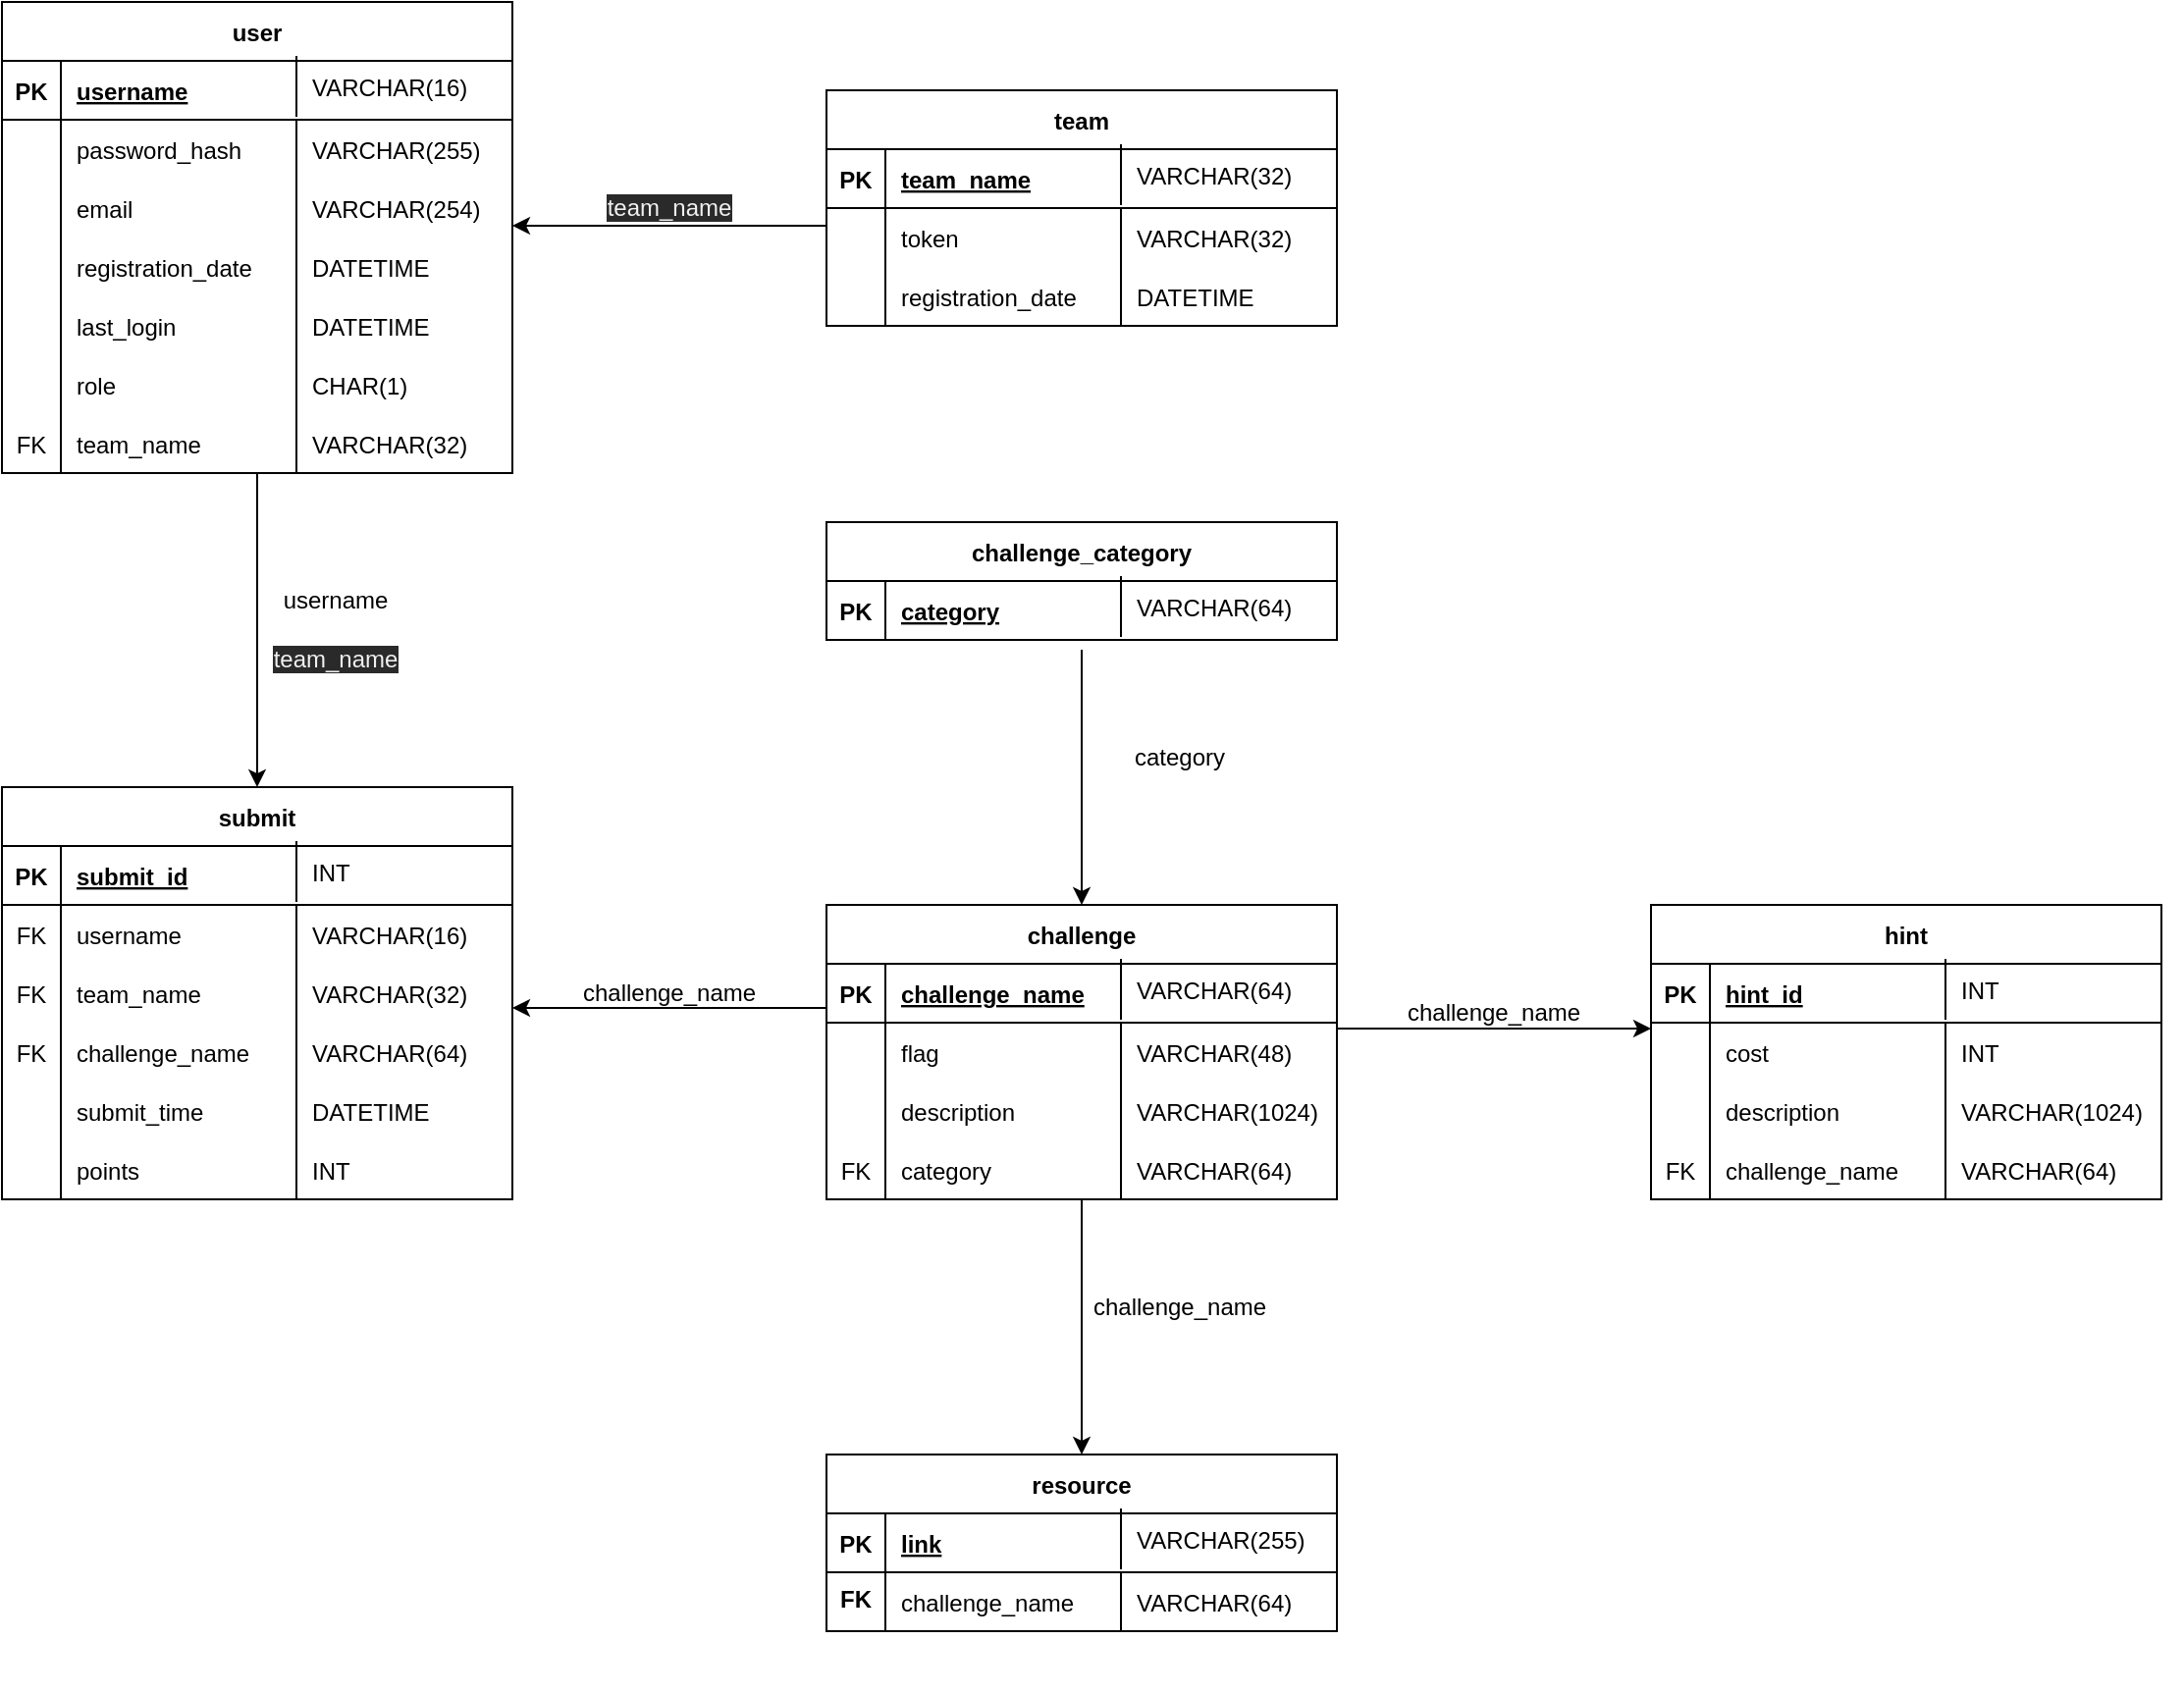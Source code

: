 <mxfile>
    <diagram id="R2lEEEUBdFMjLlhIrx00" name="Page-1">
        <mxGraphModel dx="1264" dy="613" grid="1" gridSize="10" guides="1" tooltips="1" connect="1" arrows="1" fold="1" page="1" pageScale="1" pageWidth="850" pageHeight="1100" math="0" shadow="0" extFonts="Permanent Marker^https://fonts.googleapis.com/css?family=Permanent+Marker">
            <root>
                <mxCell id="0"/>
                <mxCell id="1" parent="0"/>
                <mxCell id="q7P-6Obig4FQji7qMEAy-113" value="" style="shape=partialRectangle;collapsible=0;dropTarget=0;pointerEvents=0;fillColor=none;points=[[0,0.5],[1,0.5]];portConstraint=eastwest;top=0;left=0;right=0;bottom=0;container=0;" parent="1" vertex="1">
                    <mxGeometry x="100" y="585" width="170" height="30" as="geometry"/>
                </mxCell>
                <mxCell id="q7P-6Obig4FQji7qMEAy-115" value="submit" style="shape=table;startSize=30;container=1;collapsible=1;childLayout=tableLayout;fixedRows=1;rowLines=0;fontStyle=1;align=center;resizeLast=1;" parent="1" vertex="1">
                    <mxGeometry x="80" y="510" width="260" height="210" as="geometry"/>
                </mxCell>
                <mxCell id="q7P-6Obig4FQji7qMEAy-116" value="" style="shape=partialRectangle;collapsible=0;dropTarget=0;pointerEvents=0;fillColor=none;points=[[0,0.5],[1,0.5]];portConstraint=eastwest;top=0;left=0;right=0;bottom=1;" parent="q7P-6Obig4FQji7qMEAy-115" vertex="1">
                    <mxGeometry y="30" width="260" height="30" as="geometry"/>
                </mxCell>
                <mxCell id="q7P-6Obig4FQji7qMEAy-117" value="PK" style="shape=partialRectangle;overflow=hidden;connectable=0;fillColor=none;top=0;left=0;bottom=0;right=0;fontStyle=1;" parent="q7P-6Obig4FQji7qMEAy-116" vertex="1">
                    <mxGeometry width="30" height="30" as="geometry">
                        <mxRectangle width="30" height="30" as="alternateBounds"/>
                    </mxGeometry>
                </mxCell>
                <mxCell id="q7P-6Obig4FQji7qMEAy-118" value="submit_id" style="shape=partialRectangle;overflow=hidden;connectable=0;fillColor=none;top=0;left=0;bottom=0;right=0;align=left;spacingLeft=6;fontStyle=5;" parent="q7P-6Obig4FQji7qMEAy-116" vertex="1">
                    <mxGeometry x="30" width="230" height="30" as="geometry">
                        <mxRectangle width="230" height="30" as="alternateBounds"/>
                    </mxGeometry>
                </mxCell>
                <mxCell id="q7P-6Obig4FQji7qMEAy-119" value="" style="shape=partialRectangle;collapsible=0;dropTarget=0;pointerEvents=0;fillColor=none;points=[[0,0.5],[1,0.5]];portConstraint=eastwest;top=0;left=0;right=0;bottom=0;" parent="q7P-6Obig4FQji7qMEAy-115" vertex="1">
                    <mxGeometry y="60" width="260" height="30" as="geometry"/>
                </mxCell>
                <mxCell id="q7P-6Obig4FQji7qMEAy-120" value="FK" style="shape=partialRectangle;overflow=hidden;connectable=0;fillColor=none;top=0;left=0;bottom=0;right=1;" parent="q7P-6Obig4FQji7qMEAy-119" vertex="1">
                    <mxGeometry width="30" height="30" as="geometry">
                        <mxRectangle width="30" height="30" as="alternateBounds"/>
                    </mxGeometry>
                </mxCell>
                <mxCell id="q7P-6Obig4FQji7qMEAy-121" value="username" style="shape=partialRectangle;overflow=hidden;connectable=0;fillColor=none;top=0;left=0;bottom=0;right=0;align=left;spacingLeft=6;" parent="q7P-6Obig4FQji7qMEAy-119" vertex="1">
                    <mxGeometry x="30" width="230" height="30" as="geometry">
                        <mxRectangle width="230" height="30" as="alternateBounds"/>
                    </mxGeometry>
                </mxCell>
                <mxCell id="q7P-6Obig4FQji7qMEAy-152" value="" style="group" parent="1" vertex="1" connectable="0">
                    <mxGeometry x="80" y="690" width="130" height="30" as="geometry"/>
                </mxCell>
                <mxCell id="q7P-6Obig4FQji7qMEAy-123" value="" style="shape=partialRectangle;overflow=hidden;connectable=0;fillColor=none;top=0;left=0;bottom=0;right=1;" parent="q7P-6Obig4FQji7qMEAy-152" vertex="1">
                    <mxGeometry width="30" height="30" as="geometry">
                        <mxRectangle width="30" height="30" as="alternateBounds"/>
                    </mxGeometry>
                </mxCell>
                <mxCell id="q7P-6Obig4FQji7qMEAy-124" value="points" style="shape=partialRectangle;overflow=hidden;connectable=0;fillColor=none;top=0;left=0;bottom=0;right=0;align=left;spacingLeft=6;" parent="q7P-6Obig4FQji7qMEAy-152" vertex="1">
                    <mxGeometry x="30" width="100" height="30" as="geometry">
                        <mxRectangle width="220" height="30" as="alternateBounds"/>
                    </mxGeometry>
                </mxCell>
                <mxCell id="q7P-6Obig4FQji7qMEAy-130" value="" style="shape=partialRectangle;collapsible=0;dropTarget=0;pointerEvents=0;fillColor=none;points=[[0,0.5],[1,0.5]];portConstraint=eastwest;top=0;left=0;right=0;bottom=0;container=0;" parent="1" vertex="1">
                    <mxGeometry x="80" y="600" width="130" height="30" as="geometry"/>
                </mxCell>
                <mxCell id="q7P-6Obig4FQji7qMEAy-126" value="" style="shape=partialRectangle;collapsible=0;dropTarget=0;pointerEvents=0;fillColor=none;points=[[0,0.5],[1,0.5]];portConstraint=eastwest;top=0;left=0;right=0;bottom=0;container=0;" parent="1" vertex="1">
                    <mxGeometry x="80" y="630" width="130" height="30" as="geometry"/>
                </mxCell>
                <mxCell id="q7P-6Obig4FQji7qMEAy-179" value="INT" style="shape=partialRectangle;overflow=hidden;connectable=0;fillColor=none;top=0;left=1;bottom=0;right=0;align=left;spacingLeft=6;" parent="1" vertex="1">
                    <mxGeometry x="230" y="690" width="80" height="30" as="geometry">
                        <mxRectangle width="220" height="30" as="alternateBounds"/>
                    </mxGeometry>
                </mxCell>
                <mxCell id="q7P-6Obig4FQji7qMEAy-181" value="VARCHAR(16)" style="shape=partialRectangle;overflow=hidden;connectable=0;fillColor=none;top=0;left=1;bottom=0;right=0;align=left;spacingLeft=6;" parent="1" vertex="1">
                    <mxGeometry x="230" y="570" width="100" height="30" as="geometry">
                        <mxRectangle width="220" height="30" as="alternateBounds"/>
                    </mxGeometry>
                </mxCell>
                <mxCell id="q7P-6Obig4FQji7qMEAy-182" value="INT" style="shape=partialRectangle;overflow=hidden;connectable=0;fillColor=none;top=0;left=1;bottom=0;right=0;align=left;spacingLeft=6;" parent="1" vertex="1">
                    <mxGeometry x="230" y="538" width="80" height="30" as="geometry">
                        <mxRectangle width="220" height="30" as="alternateBounds"/>
                    </mxGeometry>
                </mxCell>
                <mxCell id="q7P-6Obig4FQji7qMEAy-183" value="" style="group" parent="1" vertex="1" connectable="0">
                    <mxGeometry x="80" y="660" width="270" height="30" as="geometry"/>
                </mxCell>
                <mxCell id="q7P-6Obig4FQji7qMEAy-127" value="" style="shape=partialRectangle;overflow=hidden;connectable=0;fillColor=none;top=0;left=0;bottom=0;right=1;" parent="q7P-6Obig4FQji7qMEAy-183" vertex="1">
                    <mxGeometry width="30" height="30" as="geometry">
                        <mxRectangle width="30" height="30" as="alternateBounds"/>
                    </mxGeometry>
                </mxCell>
                <mxCell id="q7P-6Obig4FQji7qMEAy-128" value="submit_time" style="shape=partialRectangle;overflow=hidden;connectable=0;fillColor=none;top=0;left=0;bottom=0;right=0;align=left;spacingLeft=6;" parent="q7P-6Obig4FQji7qMEAy-183" vertex="1">
                    <mxGeometry x="30" width="100" height="30" as="geometry">
                        <mxRectangle width="220" height="30" as="alternateBounds"/>
                    </mxGeometry>
                </mxCell>
                <mxCell id="q7P-6Obig4FQji7qMEAy-178" value="DATETIME" style="shape=partialRectangle;overflow=hidden;connectable=0;fillColor=none;top=0;left=1;bottom=0;right=0;align=left;spacingLeft=6;" parent="q7P-6Obig4FQji7qMEAy-183" vertex="1">
                    <mxGeometry x="150" width="110" height="30" as="geometry">
                        <mxRectangle width="220" height="30" as="alternateBounds"/>
                    </mxGeometry>
                </mxCell>
                <mxCell id="q7P-6Obig4FQji7qMEAy-186" value="" style="group" parent="1" vertex="1" connectable="0">
                    <mxGeometry x="80" y="600" width="250" height="30" as="geometry"/>
                </mxCell>
                <mxCell id="q7P-6Obig4FQji7qMEAy-153" value="" style="group" parent="q7P-6Obig4FQji7qMEAy-186" vertex="1" connectable="0">
                    <mxGeometry width="130" height="30" as="geometry"/>
                </mxCell>
                <mxCell id="q7P-6Obig4FQji7qMEAy-147" value="FK" style="shape=partialRectangle;overflow=hidden;connectable=0;fillColor=none;top=0;left=0;bottom=0;right=1;" parent="q7P-6Obig4FQji7qMEAy-153" vertex="1">
                    <mxGeometry width="30" height="30" as="geometry">
                        <mxRectangle width="30" height="30" as="alternateBounds"/>
                    </mxGeometry>
                </mxCell>
                <mxCell id="q7P-6Obig4FQji7qMEAy-148" value="team_name" style="shape=partialRectangle;overflow=hidden;connectable=0;fillColor=none;top=0;left=0;bottom=0;right=0;align=left;spacingLeft=6;" parent="q7P-6Obig4FQji7qMEAy-153" vertex="1">
                    <mxGeometry x="30" width="100" height="30" as="geometry">
                        <mxRectangle width="220" height="30" as="alternateBounds"/>
                    </mxGeometry>
                </mxCell>
                <mxCell id="q7P-6Obig4FQji7qMEAy-180" value="VARCHAR(32)" style="shape=partialRectangle;overflow=hidden;connectable=0;fillColor=none;top=0;left=1;bottom=0;right=0;align=left;spacingLeft=6;" parent="q7P-6Obig4FQji7qMEAy-186" vertex="1">
                    <mxGeometry x="150" width="100" height="30" as="geometry">
                        <mxRectangle width="220" height="30" as="alternateBounds"/>
                    </mxGeometry>
                </mxCell>
                <mxCell id="q7P-6Obig4FQji7qMEAy-187" value="" style="group" parent="1" vertex="1" connectable="0">
                    <mxGeometry x="80" y="630" width="250" height="30" as="geometry"/>
                </mxCell>
                <mxCell id="q7P-6Obig4FQji7qMEAy-131" value="FK" style="shape=partialRectangle;overflow=hidden;connectable=0;fillColor=none;top=0;left=0;bottom=0;right=1;" parent="q7P-6Obig4FQji7qMEAy-187" vertex="1">
                    <mxGeometry width="30" height="30" as="geometry">
                        <mxRectangle width="30" height="30" as="alternateBounds"/>
                    </mxGeometry>
                </mxCell>
                <mxCell id="q7P-6Obig4FQji7qMEAy-132" value="challenge_name" style="shape=partialRectangle;overflow=hidden;connectable=0;fillColor=none;top=0;left=0;bottom=0;right=0;align=left;spacingLeft=6;" parent="q7P-6Obig4FQji7qMEAy-187" vertex="1">
                    <mxGeometry x="30" width="100" height="30" as="geometry">
                        <mxRectangle width="220" height="30" as="alternateBounds"/>
                    </mxGeometry>
                </mxCell>
                <mxCell id="q7P-6Obig4FQji7qMEAy-173" value="VARCHAR(64)" style="shape=partialRectangle;overflow=hidden;connectable=0;fillColor=none;top=0;left=1;bottom=0;right=0;align=left;spacingLeft=6;" parent="q7P-6Obig4FQji7qMEAy-187" vertex="1">
                    <mxGeometry x="150" width="100" height="30" as="geometry">
                        <mxRectangle width="220" height="30" as="alternateBounds"/>
                    </mxGeometry>
                </mxCell>
                <mxCell id="q7P-6Obig4FQji7qMEAy-217" value="" style="shape=partialRectangle;collapsible=0;dropTarget=0;pointerEvents=0;fillColor=none;points=[[0,0.5],[1,0.5]];portConstraint=eastwest;top=0;left=0;right=0;bottom=0;container=0;" parent="1" vertex="1">
                    <mxGeometry x="100" y="185" width="170" height="30" as="geometry"/>
                </mxCell>
                <mxCell id="q7P-6Obig4FQji7qMEAy-218" value="user" style="shape=table;startSize=30;container=1;collapsible=1;childLayout=tableLayout;fixedRows=1;rowLines=0;fontStyle=1;align=center;resizeLast=1;" parent="1" vertex="1">
                    <mxGeometry x="80" y="110" width="260" height="240" as="geometry"/>
                </mxCell>
                <mxCell id="q7P-6Obig4FQji7qMEAy-219" value="" style="shape=partialRectangle;collapsible=0;dropTarget=0;pointerEvents=0;fillColor=none;points=[[0,0.5],[1,0.5]];portConstraint=eastwest;top=0;left=0;right=0;bottom=1;" parent="q7P-6Obig4FQji7qMEAy-218" vertex="1">
                    <mxGeometry y="30" width="260" height="30" as="geometry"/>
                </mxCell>
                <mxCell id="q7P-6Obig4FQji7qMEAy-220" value="PK" style="shape=partialRectangle;overflow=hidden;connectable=0;fillColor=none;top=0;left=0;bottom=0;right=0;fontStyle=1;" parent="q7P-6Obig4FQji7qMEAy-219" vertex="1">
                    <mxGeometry width="30" height="30" as="geometry">
                        <mxRectangle width="30" height="30" as="alternateBounds"/>
                    </mxGeometry>
                </mxCell>
                <mxCell id="q7P-6Obig4FQji7qMEAy-221" value="username" style="shape=partialRectangle;overflow=hidden;connectable=0;fillColor=none;top=0;left=0;bottom=0;right=0;align=left;spacingLeft=6;fontStyle=5;" parent="q7P-6Obig4FQji7qMEAy-219" vertex="1">
                    <mxGeometry x="30" width="230" height="30" as="geometry">
                        <mxRectangle width="230" height="30" as="alternateBounds"/>
                    </mxGeometry>
                </mxCell>
                <mxCell id="q7P-6Obig4FQji7qMEAy-222" value="" style="shape=partialRectangle;collapsible=0;dropTarget=0;pointerEvents=0;fillColor=none;points=[[0,0.5],[1,0.5]];portConstraint=eastwest;top=0;left=0;right=0;bottom=0;" parent="q7P-6Obig4FQji7qMEAy-218" vertex="1">
                    <mxGeometry y="60" width="260" height="30" as="geometry"/>
                </mxCell>
                <mxCell id="q7P-6Obig4FQji7qMEAy-223" value="" style="shape=partialRectangle;overflow=hidden;connectable=0;fillColor=none;top=0;left=0;bottom=0;right=1;" parent="q7P-6Obig4FQji7qMEAy-222" vertex="1">
                    <mxGeometry width="30" height="30" as="geometry">
                        <mxRectangle width="30" height="30" as="alternateBounds"/>
                    </mxGeometry>
                </mxCell>
                <mxCell id="q7P-6Obig4FQji7qMEAy-224" value="password_hash" style="shape=partialRectangle;overflow=hidden;connectable=0;fillColor=none;top=0;left=0;bottom=0;right=0;align=left;spacingLeft=6;" parent="q7P-6Obig4FQji7qMEAy-222" vertex="1">
                    <mxGeometry x="30" width="230" height="30" as="geometry">
                        <mxRectangle width="230" height="30" as="alternateBounds"/>
                    </mxGeometry>
                </mxCell>
                <mxCell id="q7P-6Obig4FQji7qMEAy-228" value="" style="shape=partialRectangle;collapsible=0;dropTarget=0;pointerEvents=0;fillColor=none;points=[[0,0.5],[1,0.5]];portConstraint=eastwest;top=0;left=0;right=0;bottom=0;container=0;" parent="1" vertex="1">
                    <mxGeometry x="80" y="200" width="130" height="30" as="geometry"/>
                </mxCell>
                <mxCell id="q7P-6Obig4FQji7qMEAy-229" value="" style="shape=partialRectangle;collapsible=0;dropTarget=0;pointerEvents=0;fillColor=none;points=[[0,0.5],[1,0.5]];portConstraint=eastwest;top=0;left=0;right=0;bottom=0;container=0;" parent="1" vertex="1">
                    <mxGeometry x="80" y="230" width="130" height="30" as="geometry"/>
                </mxCell>
                <mxCell id="q7P-6Obig4FQji7qMEAy-231" value="VARCHAR(255)" style="shape=partialRectangle;overflow=hidden;connectable=0;fillColor=none;top=0;left=1;bottom=0;right=0;align=left;spacingLeft=6;" parent="1" vertex="1">
                    <mxGeometry x="230" y="170" width="120" height="30" as="geometry">
                        <mxRectangle width="220" height="30" as="alternateBounds"/>
                    </mxGeometry>
                </mxCell>
                <mxCell id="q7P-6Obig4FQji7qMEAy-232" value="VARCHAR(16)" style="shape=partialRectangle;overflow=hidden;connectable=0;fillColor=none;top=0;left=1;bottom=0;right=0;align=left;spacingLeft=6;" parent="1" vertex="1">
                    <mxGeometry x="230" y="138" width="90" height="30" as="geometry">
                        <mxRectangle width="220" height="30" as="alternateBounds"/>
                    </mxGeometry>
                </mxCell>
                <mxCell id="q7P-6Obig4FQji7qMEAy-233" value="" style="group" parent="1" vertex="1" connectable="0">
                    <mxGeometry x="80" y="230" width="270" height="30" as="geometry"/>
                </mxCell>
                <mxCell id="q7P-6Obig4FQji7qMEAy-234" value="" style="shape=partialRectangle;overflow=hidden;connectable=0;fillColor=none;top=0;left=0;bottom=0;right=1;" parent="q7P-6Obig4FQji7qMEAy-233" vertex="1">
                    <mxGeometry width="30" height="30" as="geometry">
                        <mxRectangle width="30" height="30" as="alternateBounds"/>
                    </mxGeometry>
                </mxCell>
                <mxCell id="q7P-6Obig4FQji7qMEAy-235" value="registration_date" style="shape=partialRectangle;overflow=hidden;connectable=0;fillColor=none;top=0;left=0;bottom=0;right=0;align=left;spacingLeft=6;" parent="q7P-6Obig4FQji7qMEAy-233" vertex="1">
                    <mxGeometry x="30" width="100" height="30" as="geometry">
                        <mxRectangle width="220" height="30" as="alternateBounds"/>
                    </mxGeometry>
                </mxCell>
                <mxCell id="q7P-6Obig4FQji7qMEAy-236" value="DATETIME" style="shape=partialRectangle;overflow=hidden;connectable=0;fillColor=none;top=0;left=1;bottom=0;right=0;align=left;spacingLeft=6;" parent="q7P-6Obig4FQji7qMEAy-233" vertex="1">
                    <mxGeometry x="150" width="120" height="30" as="geometry">
                        <mxRectangle width="220" height="30" as="alternateBounds"/>
                    </mxGeometry>
                </mxCell>
                <mxCell id="q7P-6Obig4FQji7qMEAy-237" value="" style="group" parent="1" vertex="1" connectable="0">
                    <mxGeometry x="80" y="200" width="270" height="30" as="geometry"/>
                </mxCell>
                <mxCell id="q7P-6Obig4FQji7qMEAy-238" value="" style="group" parent="q7P-6Obig4FQji7qMEAy-237" vertex="1" connectable="0">
                    <mxGeometry width="130" height="30" as="geometry"/>
                </mxCell>
                <mxCell id="q7P-6Obig4FQji7qMEAy-239" value="" style="shape=partialRectangle;overflow=hidden;connectable=0;fillColor=none;top=0;left=0;bottom=0;right=1;" parent="q7P-6Obig4FQji7qMEAy-238" vertex="1">
                    <mxGeometry width="30" height="30" as="geometry">
                        <mxRectangle width="30" height="30" as="alternateBounds"/>
                    </mxGeometry>
                </mxCell>
                <mxCell id="q7P-6Obig4FQji7qMEAy-240" value="email" style="shape=partialRectangle;overflow=hidden;connectable=0;fillColor=none;top=0;left=0;bottom=0;right=0;align=left;spacingLeft=6;" parent="q7P-6Obig4FQji7qMEAy-238" vertex="1">
                    <mxGeometry x="30" width="100" height="30" as="geometry">
                        <mxRectangle width="220" height="30" as="alternateBounds"/>
                    </mxGeometry>
                </mxCell>
                <mxCell id="q7P-6Obig4FQji7qMEAy-241" value="VARCHAR(254)" style="shape=partialRectangle;overflow=hidden;connectable=0;fillColor=none;top=0;left=1;bottom=0;right=0;align=left;spacingLeft=6;" parent="q7P-6Obig4FQji7qMEAy-237" vertex="1">
                    <mxGeometry x="150" width="120" height="30" as="geometry">
                        <mxRectangle width="220" height="30" as="alternateBounds"/>
                    </mxGeometry>
                </mxCell>
                <mxCell id="q7P-6Obig4FQji7qMEAy-242" value="" style="group" parent="1" vertex="1" connectable="0">
                    <mxGeometry x="80" y="260" width="270" height="30" as="geometry"/>
                </mxCell>
                <mxCell id="q7P-6Obig4FQji7qMEAy-243" value="" style="shape=partialRectangle;overflow=hidden;connectable=0;fillColor=none;top=0;left=0;bottom=0;right=1;" parent="q7P-6Obig4FQji7qMEAy-242" vertex="1">
                    <mxGeometry width="30" height="30" as="geometry">
                        <mxRectangle width="30" height="30" as="alternateBounds"/>
                    </mxGeometry>
                </mxCell>
                <mxCell id="q7P-6Obig4FQji7qMEAy-244" value="last_login" style="shape=partialRectangle;overflow=hidden;connectable=0;fillColor=none;top=0;left=0;bottom=0;right=0;align=left;spacingLeft=6;" parent="q7P-6Obig4FQji7qMEAy-242" vertex="1">
                    <mxGeometry x="30" width="100" height="30" as="geometry">
                        <mxRectangle width="220" height="30" as="alternateBounds"/>
                    </mxGeometry>
                </mxCell>
                <mxCell id="q7P-6Obig4FQji7qMEAy-245" value="DATETIME" style="shape=partialRectangle;overflow=hidden;connectable=0;fillColor=none;top=0;left=1;bottom=0;right=0;align=left;spacingLeft=6;" parent="q7P-6Obig4FQji7qMEAy-242" vertex="1">
                    <mxGeometry x="150" width="120" height="30" as="geometry">
                        <mxRectangle width="220" height="30" as="alternateBounds"/>
                    </mxGeometry>
                </mxCell>
                <mxCell id="q7P-6Obig4FQji7qMEAy-253" value="" style="group" parent="1" vertex="1" connectable="0">
                    <mxGeometry x="80" y="290" width="260" height="30" as="geometry"/>
                </mxCell>
                <mxCell id="q7P-6Obig4FQji7qMEAy-254" value="" style="shape=partialRectangle;overflow=hidden;connectable=0;fillColor=none;top=0;left=0;bottom=0;right=1;" parent="q7P-6Obig4FQji7qMEAy-253" vertex="1">
                    <mxGeometry width="30" height="30" as="geometry">
                        <mxRectangle width="30" height="30" as="alternateBounds"/>
                    </mxGeometry>
                </mxCell>
                <mxCell id="q7P-6Obig4FQji7qMEAy-255" value="role" style="shape=partialRectangle;overflow=hidden;connectable=0;fillColor=none;top=0;left=0;bottom=0;right=0;align=left;spacingLeft=6;" parent="q7P-6Obig4FQji7qMEAy-253" vertex="1">
                    <mxGeometry x="30" width="100" height="30" as="geometry">
                        <mxRectangle width="220" height="30" as="alternateBounds"/>
                    </mxGeometry>
                </mxCell>
                <mxCell id="q7P-6Obig4FQji7qMEAy-256" value="CHAR(1)" style="shape=partialRectangle;overflow=hidden;connectable=0;fillColor=none;top=0;left=1;bottom=0;right=0;align=left;spacingLeft=6;" parent="q7P-6Obig4FQji7qMEAy-253" vertex="1">
                    <mxGeometry x="150" width="110" height="30" as="geometry">
                        <mxRectangle width="220" height="30" as="alternateBounds"/>
                    </mxGeometry>
                </mxCell>
                <mxCell id="q7P-6Obig4FQji7qMEAy-257" value="" style="group" parent="1" vertex="1" connectable="0">
                    <mxGeometry x="80" y="320" width="260" height="30" as="geometry"/>
                </mxCell>
                <mxCell id="q7P-6Obig4FQji7qMEAy-258" value="" style="shape=partialRectangle;overflow=hidden;connectable=0;fillColor=none;top=0;left=0;bottom=0;right=1;" parent="q7P-6Obig4FQji7qMEAy-257" vertex="1">
                    <mxGeometry width="30" height="30" as="geometry">
                        <mxRectangle width="30" height="30" as="alternateBounds"/>
                    </mxGeometry>
                </mxCell>
                <mxCell id="q7P-6Obig4FQji7qMEAy-259" value="team_name" style="shape=partialRectangle;overflow=hidden;connectable=0;fillColor=none;top=0;left=0;bottom=0;right=0;align=left;spacingLeft=6;" parent="q7P-6Obig4FQji7qMEAy-257" vertex="1">
                    <mxGeometry x="30" width="100" height="30" as="geometry">
                        <mxRectangle width="220" height="30" as="alternateBounds"/>
                    </mxGeometry>
                </mxCell>
                <mxCell id="q7P-6Obig4FQji7qMEAy-260" value="VARCHAR(32)" style="shape=partialRectangle;overflow=hidden;connectable=0;fillColor=none;top=0;left=1;bottom=0;right=0;align=left;spacingLeft=6;" parent="q7P-6Obig4FQji7qMEAy-257" vertex="1">
                    <mxGeometry x="150" width="110" height="30" as="geometry">
                        <mxRectangle width="220" height="30" as="alternateBounds"/>
                    </mxGeometry>
                </mxCell>
                <mxCell id="q7P-6Obig4FQji7qMEAy-295" value="FK" style="shape=partialRectangle;overflow=hidden;connectable=0;fillColor=none;top=0;left=0;bottom=0;right=1;" parent="q7P-6Obig4FQji7qMEAy-257" vertex="1">
                    <mxGeometry width="30" height="30" as="geometry">
                        <mxRectangle width="30" height="30" as="alternateBounds"/>
                    </mxGeometry>
                </mxCell>
                <mxCell id="q7P-6Obig4FQji7qMEAy-300" value="" style="shape=partialRectangle;collapsible=0;dropTarget=0;pointerEvents=0;fillColor=none;points=[[0,0.5],[1,0.5]];portConstraint=eastwest;top=0;left=0;right=0;bottom=0;container=0;" parent="1" vertex="1">
                    <mxGeometry x="520" y="230" width="170" height="30" as="geometry"/>
                </mxCell>
                <mxCell id="q7P-6Obig4FQji7qMEAy-301" value="team" style="shape=table;startSize=30;container=1;collapsible=1;childLayout=tableLayout;fixedRows=1;rowLines=0;fontStyle=1;align=center;resizeLast=1;" parent="1" vertex="1">
                    <mxGeometry x="500" y="155" width="260" height="120" as="geometry"/>
                </mxCell>
                <mxCell id="q7P-6Obig4FQji7qMEAy-302" value="" style="shape=partialRectangle;collapsible=0;dropTarget=0;pointerEvents=0;fillColor=none;points=[[0,0.5],[1,0.5]];portConstraint=eastwest;top=0;left=0;right=0;bottom=1;" parent="q7P-6Obig4FQji7qMEAy-301" vertex="1">
                    <mxGeometry y="30" width="260" height="30" as="geometry"/>
                </mxCell>
                <mxCell id="q7P-6Obig4FQji7qMEAy-303" value="PK" style="shape=partialRectangle;overflow=hidden;connectable=0;fillColor=none;top=0;left=0;bottom=0;right=0;fontStyle=1;" parent="q7P-6Obig4FQji7qMEAy-302" vertex="1">
                    <mxGeometry width="30" height="30" as="geometry">
                        <mxRectangle width="30" height="30" as="alternateBounds"/>
                    </mxGeometry>
                </mxCell>
                <mxCell id="q7P-6Obig4FQji7qMEAy-304" value="team_name" style="shape=partialRectangle;overflow=hidden;connectable=0;fillColor=none;top=0;left=0;bottom=0;right=0;align=left;spacingLeft=6;fontStyle=5;" parent="q7P-6Obig4FQji7qMEAy-302" vertex="1">
                    <mxGeometry x="30" width="230" height="30" as="geometry">
                        <mxRectangle width="230" height="30" as="alternateBounds"/>
                    </mxGeometry>
                </mxCell>
                <mxCell id="q7P-6Obig4FQji7qMEAy-305" value="" style="shape=partialRectangle;collapsible=0;dropTarget=0;pointerEvents=0;fillColor=none;points=[[0,0.5],[1,0.5]];portConstraint=eastwest;top=0;left=0;right=0;bottom=0;" parent="q7P-6Obig4FQji7qMEAy-301" vertex="1">
                    <mxGeometry y="60" width="260" height="30" as="geometry"/>
                </mxCell>
                <mxCell id="q7P-6Obig4FQji7qMEAy-306" value="" style="shape=partialRectangle;overflow=hidden;connectable=0;fillColor=none;top=0;left=0;bottom=0;right=1;" parent="q7P-6Obig4FQji7qMEAy-305" vertex="1">
                    <mxGeometry width="30" height="30" as="geometry">
                        <mxRectangle width="30" height="30" as="alternateBounds"/>
                    </mxGeometry>
                </mxCell>
                <mxCell id="q7P-6Obig4FQji7qMEAy-307" value="token" style="shape=partialRectangle;overflow=hidden;connectable=0;fillColor=none;top=0;left=0;bottom=0;right=0;align=left;spacingLeft=6;" parent="q7P-6Obig4FQji7qMEAy-305" vertex="1">
                    <mxGeometry x="30" width="230" height="30" as="geometry">
                        <mxRectangle width="230" height="30" as="alternateBounds"/>
                    </mxGeometry>
                </mxCell>
                <mxCell id="q7P-6Obig4FQji7qMEAy-308" value="" style="shape=partialRectangle;collapsible=0;dropTarget=0;pointerEvents=0;fillColor=none;points=[[0,0.5],[1,0.5]];portConstraint=eastwest;top=0;left=0;right=0;bottom=0;container=0;" parent="1" vertex="1">
                    <mxGeometry x="500" y="245" width="130" height="30" as="geometry"/>
                </mxCell>
                <mxCell id="q7P-6Obig4FQji7qMEAy-309" value="" style="shape=partialRectangle;collapsible=0;dropTarget=0;pointerEvents=0;fillColor=none;points=[[0,0.5],[1,0.5]];portConstraint=eastwest;top=0;left=0;right=0;bottom=0;container=0;" parent="1" vertex="1">
                    <mxGeometry x="500" y="275" width="130" height="30" as="geometry"/>
                </mxCell>
                <mxCell id="q7P-6Obig4FQji7qMEAy-310" value="VARCHAR(32)" style="shape=partialRectangle;overflow=hidden;connectable=0;fillColor=none;top=0;left=1;bottom=0;right=0;align=left;spacingLeft=6;" parent="1" vertex="1">
                    <mxGeometry x="650" y="215" width="120" height="30" as="geometry">
                        <mxRectangle width="220" height="30" as="alternateBounds"/>
                    </mxGeometry>
                </mxCell>
                <mxCell id="q7P-6Obig4FQji7qMEAy-311" value="VARCHAR(32)" style="shape=partialRectangle;overflow=hidden;connectable=0;fillColor=none;top=0;left=1;bottom=0;right=0;align=left;spacingLeft=6;" parent="1" vertex="1">
                    <mxGeometry x="650" y="183" width="90" height="30" as="geometry">
                        <mxRectangle width="220" height="30" as="alternateBounds"/>
                    </mxGeometry>
                </mxCell>
                <mxCell id="q7P-6Obig4FQji7qMEAy-316" value="" style="group" parent="1" vertex="1" connectable="0">
                    <mxGeometry x="500" y="245" width="270" height="30" as="geometry"/>
                </mxCell>
                <mxCell id="q7P-6Obig4FQji7qMEAy-317" value="" style="group" parent="q7P-6Obig4FQji7qMEAy-316" vertex="1" connectable="0">
                    <mxGeometry width="130" height="30" as="geometry"/>
                </mxCell>
                <mxCell id="q7P-6Obig4FQji7qMEAy-318" value="" style="shape=partialRectangle;overflow=hidden;connectable=0;fillColor=none;top=0;left=0;bottom=0;right=1;" parent="q7P-6Obig4FQji7qMEAy-317" vertex="1">
                    <mxGeometry width="30" height="30" as="geometry">
                        <mxRectangle width="30" height="30" as="alternateBounds"/>
                    </mxGeometry>
                </mxCell>
                <mxCell id="q7P-6Obig4FQji7qMEAy-319" value="registration_date" style="shape=partialRectangle;overflow=hidden;connectable=0;fillColor=none;top=0;left=0;bottom=0;right=0;align=left;spacingLeft=6;" parent="q7P-6Obig4FQji7qMEAy-317" vertex="1">
                    <mxGeometry x="30" width="100" height="30" as="geometry">
                        <mxRectangle width="220" height="30" as="alternateBounds"/>
                    </mxGeometry>
                </mxCell>
                <mxCell id="q7P-6Obig4FQji7qMEAy-320" value="DATETIME" style="shape=partialRectangle;overflow=hidden;connectable=0;fillColor=none;top=0;left=1;bottom=0;right=0;align=left;spacingLeft=6;" parent="q7P-6Obig4FQji7qMEAy-316" vertex="1">
                    <mxGeometry x="150" width="120" height="30" as="geometry">
                        <mxRectangle width="220" height="30" as="alternateBounds"/>
                    </mxGeometry>
                </mxCell>
                <mxCell id="q7P-6Obig4FQji7qMEAy-337" value="" style="endArrow=classic;html=1;rounded=0;" parent="1" edge="1">
                    <mxGeometry width="50" height="50" relative="1" as="geometry">
                        <mxPoint x="500" y="224" as="sourcePoint"/>
                        <mxPoint x="340" y="224" as="targetPoint"/>
                    </mxGeometry>
                </mxCell>
                <mxCell id="q7P-6Obig4FQji7qMEAy-338" value="&lt;span style=&quot;color: rgb(240, 240, 240); font-family: helvetica; font-size: 12px; font-style: normal; font-weight: 400; letter-spacing: normal; text-align: left; text-indent: 0px; text-transform: none; word-spacing: 0px; background-color: rgb(42, 42, 42); display: inline; float: none;&quot;&gt;team_name&lt;/span&gt;" style="text;html=1;strokeColor=none;fillColor=none;align=center;verticalAlign=middle;whiteSpace=wrap;rounded=0;" parent="1" vertex="1">
                    <mxGeometry x="390" y="200" width="60" height="30" as="geometry"/>
                </mxCell>
                <mxCell id="q7P-6Obig4FQji7qMEAy-349" value="" style="endArrow=classic;html=1;rounded=0;entryX=0.5;entryY=0;entryDx=0;entryDy=0;" parent="1" target="q7P-6Obig4FQji7qMEAy-115" edge="1">
                    <mxGeometry width="50" height="50" relative="1" as="geometry">
                        <mxPoint x="210" y="350" as="sourcePoint"/>
                        <mxPoint x="265" y="413" as="targetPoint"/>
                    </mxGeometry>
                </mxCell>
                <mxCell id="q7P-6Obig4FQji7qMEAy-350" value="username" style="text;html=1;strokeColor=none;fillColor=none;align=center;verticalAlign=middle;whiteSpace=wrap;rounded=0;" parent="1" vertex="1">
                    <mxGeometry x="220" y="400" width="60" height="30" as="geometry"/>
                </mxCell>
                <mxCell id="q7P-6Obig4FQji7qMEAy-351" value="" style="endArrow=classic;html=1;rounded=0;" parent="1" edge="1">
                    <mxGeometry width="50" height="50" relative="1" as="geometry">
                        <mxPoint x="500" y="622.5" as="sourcePoint"/>
                        <mxPoint x="340" y="622.5" as="targetPoint"/>
                    </mxGeometry>
                </mxCell>
                <mxCell id="q7P-6Obig4FQji7qMEAy-352" value="&lt;span style=&quot;text-align: left&quot;&gt;challenge_name&lt;/span&gt;" style="text;html=1;strokeColor=none;fillColor=none;align=center;verticalAlign=middle;whiteSpace=wrap;rounded=0;" parent="1" vertex="1">
                    <mxGeometry x="390" y="600" width="60" height="30" as="geometry"/>
                </mxCell>
                <mxCell id="q7P-6Obig4FQji7qMEAy-353" value="" style="shape=partialRectangle;collapsible=0;dropTarget=0;pointerEvents=0;fillColor=none;points=[[0,0.5],[1,0.5]];portConstraint=eastwest;top=0;left=0;right=0;bottom=0;container=0;" parent="1" vertex="1">
                    <mxGeometry x="520" y="645" width="170" height="30" as="geometry"/>
                </mxCell>
                <mxCell id="q7P-6Obig4FQji7qMEAy-354" value="challenge" style="shape=table;startSize=30;container=1;collapsible=1;childLayout=tableLayout;fixedRows=1;rowLines=0;fontStyle=1;align=center;resizeLast=1;" parent="1" vertex="1">
                    <mxGeometry x="500" y="570" width="260" height="150" as="geometry"/>
                </mxCell>
                <mxCell id="q7P-6Obig4FQji7qMEAy-355" value="" style="shape=partialRectangle;collapsible=0;dropTarget=0;pointerEvents=0;fillColor=none;points=[[0,0.5],[1,0.5]];portConstraint=eastwest;top=0;left=0;right=0;bottom=1;" parent="q7P-6Obig4FQji7qMEAy-354" vertex="1">
                    <mxGeometry y="30" width="260" height="30" as="geometry"/>
                </mxCell>
                <mxCell id="q7P-6Obig4FQji7qMEAy-356" value="PK" style="shape=partialRectangle;overflow=hidden;connectable=0;fillColor=none;top=0;left=0;bottom=0;right=0;fontStyle=1;" parent="q7P-6Obig4FQji7qMEAy-355" vertex="1">
                    <mxGeometry width="30" height="30" as="geometry">
                        <mxRectangle width="30" height="30" as="alternateBounds"/>
                    </mxGeometry>
                </mxCell>
                <mxCell id="q7P-6Obig4FQji7qMEAy-357" value="challenge_name" style="shape=partialRectangle;overflow=hidden;connectable=0;fillColor=none;top=0;left=0;bottom=0;right=0;align=left;spacingLeft=6;fontStyle=5;" parent="q7P-6Obig4FQji7qMEAy-355" vertex="1">
                    <mxGeometry x="30" width="230" height="30" as="geometry">
                        <mxRectangle width="230" height="30" as="alternateBounds"/>
                    </mxGeometry>
                </mxCell>
                <mxCell id="q7P-6Obig4FQji7qMEAy-358" value="" style="shape=partialRectangle;collapsible=0;dropTarget=0;pointerEvents=0;fillColor=none;points=[[0,0.5],[1,0.5]];portConstraint=eastwest;top=0;left=0;right=0;bottom=0;" parent="q7P-6Obig4FQji7qMEAy-354" vertex="1">
                    <mxGeometry y="60" width="260" height="30" as="geometry"/>
                </mxCell>
                <mxCell id="q7P-6Obig4FQji7qMEAy-359" value="" style="shape=partialRectangle;overflow=hidden;connectable=0;fillColor=none;top=0;left=0;bottom=0;right=1;" parent="q7P-6Obig4FQji7qMEAy-358" vertex="1">
                    <mxGeometry width="30" height="30" as="geometry">
                        <mxRectangle width="30" height="30" as="alternateBounds"/>
                    </mxGeometry>
                </mxCell>
                <mxCell id="q7P-6Obig4FQji7qMEAy-360" value="flag" style="shape=partialRectangle;overflow=hidden;connectable=0;fillColor=none;top=0;left=0;bottom=0;right=0;align=left;spacingLeft=6;" parent="q7P-6Obig4FQji7qMEAy-358" vertex="1">
                    <mxGeometry x="30" width="230" height="30" as="geometry">
                        <mxRectangle width="230" height="30" as="alternateBounds"/>
                    </mxGeometry>
                </mxCell>
                <mxCell id="q7P-6Obig4FQji7qMEAy-361" value="VARCHAR(48)" style="shape=partialRectangle;overflow=hidden;connectable=0;fillColor=none;top=0;left=1;bottom=0;right=0;align=left;spacingLeft=6;" parent="1" vertex="1">
                    <mxGeometry x="650" y="630" width="120" height="30" as="geometry">
                        <mxRectangle width="220" height="30" as="alternateBounds"/>
                    </mxGeometry>
                </mxCell>
                <mxCell id="q7P-6Obig4FQji7qMEAy-362" value="VARCHAR(64)" style="shape=partialRectangle;overflow=hidden;connectable=0;fillColor=none;top=0;left=1;bottom=0;right=0;align=left;spacingLeft=6;" parent="1" vertex="1">
                    <mxGeometry x="650" y="598" width="100" height="30" as="geometry">
                        <mxRectangle width="220" height="30" as="alternateBounds"/>
                    </mxGeometry>
                </mxCell>
                <mxCell id="13" value="" style="shape=partialRectangle;collapsible=0;dropTarget=0;pointerEvents=0;fillColor=none;points=[[0,0.5],[1,0.5]];portConstraint=eastwest;top=0;left=0;right=0;bottom=0;container=0;" parent="1" vertex="1">
                    <mxGeometry x="110" y="925" width="170" height="30" as="geometry"/>
                </mxCell>
                <mxCell id="23" value="" style="shape=partialRectangle;collapsible=0;dropTarget=0;pointerEvents=0;fillColor=none;points=[[0,0.5],[1,0.5]];portConstraint=eastwest;top=0;left=0;right=0;bottom=0;container=0;" parent="1" vertex="1">
                    <mxGeometry x="520" y="925" width="170" height="30" as="geometry"/>
                </mxCell>
                <mxCell id="24" value="resource" style="shape=table;startSize=30;container=1;collapsible=1;childLayout=tableLayout;fixedRows=1;rowLines=0;fontStyle=1;align=center;resizeLast=1;" parent="1" vertex="1">
                    <mxGeometry x="500" y="850" width="260" height="90" as="geometry"/>
                </mxCell>
                <mxCell id="25" value="" style="shape=partialRectangle;collapsible=0;dropTarget=0;pointerEvents=0;fillColor=none;points=[[0,0.5],[1,0.5]];portConstraint=eastwest;top=0;left=0;right=0;bottom=1;" parent="24" vertex="1">
                    <mxGeometry y="30" width="260" height="30" as="geometry"/>
                </mxCell>
                <mxCell id="26" value="PK" style="shape=partialRectangle;overflow=hidden;connectable=0;fillColor=none;top=0;left=0;bottom=0;right=0;fontStyle=1;" parent="25" vertex="1">
                    <mxGeometry width="30" height="30" as="geometry">
                        <mxRectangle width="30" height="30" as="alternateBounds"/>
                    </mxGeometry>
                </mxCell>
                <mxCell id="27" value="link" style="shape=partialRectangle;overflow=hidden;connectable=0;fillColor=none;top=0;left=0;bottom=0;right=0;align=left;spacingLeft=6;fontStyle=5;" parent="25" vertex="1">
                    <mxGeometry x="30" width="230" height="30" as="geometry">
                        <mxRectangle width="230" height="30" as="alternateBounds"/>
                    </mxGeometry>
                </mxCell>
                <mxCell id="28" value="" style="shape=partialRectangle;collapsible=0;dropTarget=0;pointerEvents=0;fillColor=none;points=[[0,0.5],[1,0.5]];portConstraint=eastwest;top=0;left=0;right=0;bottom=0;" parent="24" vertex="1">
                    <mxGeometry y="60" width="260" height="30" as="geometry"/>
                </mxCell>
                <mxCell id="29" value="" style="shape=partialRectangle;overflow=hidden;connectable=0;fillColor=none;top=0;left=0;bottom=0;right=1;" parent="28" vertex="1">
                    <mxGeometry width="30" height="30" as="geometry">
                        <mxRectangle width="30" height="30" as="alternateBounds"/>
                    </mxGeometry>
                </mxCell>
                <mxCell id="30" value="challenge_name" style="shape=partialRectangle;overflow=hidden;connectable=0;fillColor=none;top=0;left=0;bottom=0;right=0;align=left;spacingLeft=6;fontStyle=0" parent="28" vertex="1">
                    <mxGeometry x="30" width="230" height="30" as="geometry">
                        <mxRectangle width="230" height="30" as="alternateBounds"/>
                    </mxGeometry>
                </mxCell>
                <mxCell id="31" value="" style="shape=partialRectangle;collapsible=0;dropTarget=0;pointerEvents=0;fillColor=none;points=[[0,0.5],[1,0.5]];portConstraint=eastwest;top=0;left=0;right=0;bottom=0;container=0;" parent="1" vertex="1">
                    <mxGeometry x="500" y="940" width="130" height="30" as="geometry"/>
                </mxCell>
                <mxCell id="33" value="VARCHAR(64)" style="shape=partialRectangle;overflow=hidden;connectable=0;fillColor=none;top=0;left=1;bottom=0;right=0;align=left;spacingLeft=6;" parent="1" vertex="1">
                    <mxGeometry x="650" y="910" width="120" height="30" as="geometry">
                        <mxRectangle width="220" height="30" as="alternateBounds"/>
                    </mxGeometry>
                </mxCell>
                <mxCell id="34" value="VARCHAR(255)" style="shape=partialRectangle;overflow=hidden;connectable=0;fillColor=none;top=0;left=1;bottom=0;right=0;align=left;spacingLeft=6;" parent="1" vertex="1">
                    <mxGeometry x="650" y="878" width="110" height="30" as="geometry">
                        <mxRectangle width="220" height="30" as="alternateBounds"/>
                    </mxGeometry>
                </mxCell>
                <mxCell id="46" value="" style="group" parent="1" vertex="1" connectable="0">
                    <mxGeometry x="500" y="660" width="270" height="30" as="geometry"/>
                </mxCell>
                <mxCell id="47" value="" style="group" parent="46" vertex="1" connectable="0">
                    <mxGeometry width="130" height="30" as="geometry"/>
                </mxCell>
                <mxCell id="48" value="" style="shape=partialRectangle;overflow=hidden;connectable=0;fillColor=none;top=0;left=0;bottom=0;right=1;" parent="47" vertex="1">
                    <mxGeometry width="30" height="30" as="geometry">
                        <mxRectangle width="30" height="30" as="alternateBounds"/>
                    </mxGeometry>
                </mxCell>
                <mxCell id="49" value="description" style="shape=partialRectangle;overflow=hidden;connectable=0;fillColor=none;top=0;left=0;bottom=0;right=0;align=left;spacingLeft=6;" parent="47" vertex="1">
                    <mxGeometry x="30" width="100" height="30" as="geometry">
                        <mxRectangle width="220" height="30" as="alternateBounds"/>
                    </mxGeometry>
                </mxCell>
                <mxCell id="50" value="VARCHAR(1024)" style="shape=partialRectangle;overflow=hidden;connectable=0;fillColor=none;top=0;left=1;bottom=0;right=0;align=left;spacingLeft=6;" parent="46" vertex="1">
                    <mxGeometry x="150" width="120" height="30" as="geometry">
                        <mxRectangle width="220" height="30" as="alternateBounds"/>
                    </mxGeometry>
                </mxCell>
                <mxCell id="51" value="&lt;span style=&quot;color: rgb(240, 240, 240); font-family: helvetica; font-size: 12px; font-style: normal; font-weight: 400; letter-spacing: normal; text-align: left; text-indent: 0px; text-transform: none; word-spacing: 0px; background-color: rgb(42, 42, 42); display: inline; float: none;&quot;&gt;team_name&lt;/span&gt;" style="text;html=1;strokeColor=none;fillColor=none;align=center;verticalAlign=middle;whiteSpace=wrap;rounded=0;" parent="1" vertex="1">
                    <mxGeometry x="220" y="430" width="60" height="30" as="geometry"/>
                </mxCell>
                <mxCell id="56" value="FK" style="shape=partialRectangle;overflow=hidden;connectable=0;fillColor=none;top=0;left=0;bottom=0;right=1;fontStyle=1" parent="1" vertex="1">
                    <mxGeometry x="500" y="908" width="30" height="30" as="geometry">
                        <mxRectangle width="30" height="30" as="alternateBounds"/>
                    </mxGeometry>
                </mxCell>
                <mxCell id="57" value="" style="endArrow=classic;html=1;rounded=0;entryX=0.5;entryY=0;entryDx=0;entryDy=0;" parent="1" edge="1">
                    <mxGeometry width="50" height="50" relative="1" as="geometry">
                        <mxPoint x="630" y="720" as="sourcePoint"/>
                        <mxPoint x="630.0" y="850" as="targetPoint"/>
                    </mxGeometry>
                </mxCell>
                <mxCell id="58" value="challenge_name" style="text;html=1;strokeColor=none;fillColor=none;align=center;verticalAlign=middle;whiteSpace=wrap;rounded=0;" parent="1" vertex="1">
                    <mxGeometry x="650" y="760" width="60" height="30" as="geometry"/>
                </mxCell>
                <mxCell id="72" value="" style="shape=partialRectangle;collapsible=0;dropTarget=0;pointerEvents=0;fillColor=none;points=[[0,0.5],[1,0.5]];portConstraint=eastwest;top=0;left=0;right=0;bottom=0;container=0;" parent="1" vertex="1">
                    <mxGeometry x="940" y="645" width="170" height="30" as="geometry"/>
                </mxCell>
                <mxCell id="73" value="hint" style="shape=table;startSize=30;container=1;collapsible=1;childLayout=tableLayout;fixedRows=1;rowLines=0;fontStyle=1;align=center;resizeLast=1;" parent="1" vertex="1">
                    <mxGeometry x="920" y="570" width="260" height="150" as="geometry"/>
                </mxCell>
                <mxCell id="74" value="" style="shape=partialRectangle;collapsible=0;dropTarget=0;pointerEvents=0;fillColor=none;points=[[0,0.5],[1,0.5]];portConstraint=eastwest;top=0;left=0;right=0;bottom=1;" parent="73" vertex="1">
                    <mxGeometry y="30" width="260" height="30" as="geometry"/>
                </mxCell>
                <mxCell id="75" value="PK" style="shape=partialRectangle;overflow=hidden;connectable=0;fillColor=none;top=0;left=0;bottom=0;right=0;fontStyle=1;" parent="74" vertex="1">
                    <mxGeometry width="30" height="30" as="geometry">
                        <mxRectangle width="30" height="30" as="alternateBounds"/>
                    </mxGeometry>
                </mxCell>
                <mxCell id="76" value="hint_id" style="shape=partialRectangle;overflow=hidden;connectable=0;fillColor=none;top=0;left=0;bottom=0;right=0;align=left;spacingLeft=6;fontStyle=5;" parent="74" vertex="1">
                    <mxGeometry x="30" width="230" height="30" as="geometry">
                        <mxRectangle width="230" height="30" as="alternateBounds"/>
                    </mxGeometry>
                </mxCell>
                <mxCell id="77" value="" style="shape=partialRectangle;collapsible=0;dropTarget=0;pointerEvents=0;fillColor=none;points=[[0,0.5],[1,0.5]];portConstraint=eastwest;top=0;left=0;right=0;bottom=0;" parent="73" vertex="1">
                    <mxGeometry y="60" width="260" height="30" as="geometry"/>
                </mxCell>
                <mxCell id="78" value="" style="shape=partialRectangle;overflow=hidden;connectable=0;fillColor=none;top=0;left=0;bottom=0;right=1;" parent="77" vertex="1">
                    <mxGeometry width="30" height="30" as="geometry">
                        <mxRectangle width="30" height="30" as="alternateBounds"/>
                    </mxGeometry>
                </mxCell>
                <mxCell id="79" value="cost" style="shape=partialRectangle;overflow=hidden;connectable=0;fillColor=none;top=0;left=0;bottom=0;right=0;align=left;spacingLeft=6;" parent="77" vertex="1">
                    <mxGeometry x="30" width="230" height="30" as="geometry">
                        <mxRectangle width="230" height="30" as="alternateBounds"/>
                    </mxGeometry>
                </mxCell>
                <mxCell id="80" value="INT" style="shape=partialRectangle;overflow=hidden;connectable=0;fillColor=none;top=0;left=1;bottom=0;right=0;align=left;spacingLeft=6;" parent="1" vertex="1">
                    <mxGeometry x="1070" y="630" width="120" height="30" as="geometry">
                        <mxRectangle width="220" height="30" as="alternateBounds"/>
                    </mxGeometry>
                </mxCell>
                <mxCell id="81" value="INT" style="shape=partialRectangle;overflow=hidden;connectable=0;fillColor=none;top=0;left=1;bottom=0;right=0;align=left;spacingLeft=6;" parent="1" vertex="1">
                    <mxGeometry x="1070" y="598" width="100" height="30" as="geometry">
                        <mxRectangle width="220" height="30" as="alternateBounds"/>
                    </mxGeometry>
                </mxCell>
                <mxCell id="82" value="" style="group" parent="1" vertex="1" connectable="0">
                    <mxGeometry x="920" y="660" width="270" height="30" as="geometry"/>
                </mxCell>
                <mxCell id="83" value="" style="group" parent="82" vertex="1" connectable="0">
                    <mxGeometry width="130" height="30" as="geometry"/>
                </mxCell>
                <mxCell id="84" value="" style="shape=partialRectangle;overflow=hidden;connectable=0;fillColor=none;top=0;left=0;bottom=0;right=1;" parent="83" vertex="1">
                    <mxGeometry width="30" height="30" as="geometry">
                        <mxRectangle width="30" height="30" as="alternateBounds"/>
                    </mxGeometry>
                </mxCell>
                <mxCell id="85" value="description" style="shape=partialRectangle;overflow=hidden;connectable=0;fillColor=none;top=0;left=0;bottom=0;right=0;align=left;spacingLeft=6;" parent="83" vertex="1">
                    <mxGeometry x="30" width="100" height="30" as="geometry">
                        <mxRectangle width="220" height="30" as="alternateBounds"/>
                    </mxGeometry>
                </mxCell>
                <mxCell id="86" value="VARCHAR(1024)" style="shape=partialRectangle;overflow=hidden;connectable=0;fillColor=none;top=0;left=1;bottom=0;right=0;align=left;spacingLeft=6;" parent="82" vertex="1">
                    <mxGeometry x="150" width="120" height="30" as="geometry">
                        <mxRectangle width="220" height="30" as="alternateBounds"/>
                    </mxGeometry>
                </mxCell>
                <mxCell id="87" value="" style="endArrow=classic;html=1;rounded=0;" parent="1" edge="1">
                    <mxGeometry width="50" height="50" relative="1" as="geometry">
                        <mxPoint x="760" y="633" as="sourcePoint"/>
                        <mxPoint x="920" y="633" as="targetPoint"/>
                    </mxGeometry>
                </mxCell>
                <mxCell id="88" value="&lt;span style=&quot;text-align: left&quot;&gt;challenge_name&lt;/span&gt;" style="text;html=1;strokeColor=none;fillColor=none;align=center;verticalAlign=middle;whiteSpace=wrap;rounded=0;" parent="1" vertex="1">
                    <mxGeometry x="810" y="610" width="60" height="30" as="geometry"/>
                </mxCell>
                <mxCell id="91" value="" style="shape=partialRectangle;collapsible=0;dropTarget=0;pointerEvents=0;fillColor=none;points=[[0,0.5],[1,0.5]];portConstraint=eastwest;top=0;left=0;right=0;bottom=0;container=0;" parent="1" vertex="1">
                    <mxGeometry x="920" y="690" width="130" height="30" as="geometry"/>
                </mxCell>
                <mxCell id="92" value="" style="group" parent="1" vertex="1" connectable="0">
                    <mxGeometry x="920" y="690" width="250" height="30" as="geometry"/>
                </mxCell>
                <mxCell id="93" value="FK" style="shape=partialRectangle;overflow=hidden;connectable=0;fillColor=none;top=0;left=0;bottom=0;right=1;" parent="92" vertex="1">
                    <mxGeometry width="30" height="30" as="geometry">
                        <mxRectangle width="30" height="30" as="alternateBounds"/>
                    </mxGeometry>
                </mxCell>
                <mxCell id="94" value="challenge_name" style="shape=partialRectangle;overflow=hidden;connectable=0;fillColor=none;top=0;left=0;bottom=0;right=0;align=left;spacingLeft=6;" parent="92" vertex="1">
                    <mxGeometry x="30" width="100" height="30" as="geometry">
                        <mxRectangle width="220" height="30" as="alternateBounds"/>
                    </mxGeometry>
                </mxCell>
                <mxCell id="95" value="VARCHAR(64)" style="shape=partialRectangle;overflow=hidden;connectable=0;fillColor=none;top=0;left=1;bottom=0;right=0;align=left;spacingLeft=6;" parent="92" vertex="1">
                    <mxGeometry x="150" width="100" height="30" as="geometry">
                        <mxRectangle width="220" height="30" as="alternateBounds"/>
                    </mxGeometry>
                </mxCell>
                <mxCell id="105" value="" style="shape=partialRectangle;collapsible=0;dropTarget=0;pointerEvents=0;fillColor=none;points=[[0,0.5],[1,0.5]];portConstraint=eastwest;top=0;left=0;right=0;bottom=0;container=0;" vertex="1" parent="1">
                    <mxGeometry x="500" y="690" width="130" height="30" as="geometry"/>
                </mxCell>
                <mxCell id="106" value="" style="group" vertex="1" connectable="0" parent="1">
                    <mxGeometry x="500" y="690" width="250" height="30" as="geometry"/>
                </mxCell>
                <mxCell id="107" value="FK" style="shape=partialRectangle;overflow=hidden;connectable=0;fillColor=none;top=0;left=0;bottom=0;right=1;" vertex="1" parent="106">
                    <mxGeometry width="30" height="30" as="geometry">
                        <mxRectangle width="30" height="30" as="alternateBounds"/>
                    </mxGeometry>
                </mxCell>
                <mxCell id="108" value="category" style="shape=partialRectangle;overflow=hidden;connectable=0;fillColor=none;top=0;left=0;bottom=0;right=0;align=left;spacingLeft=6;" vertex="1" parent="106">
                    <mxGeometry x="30" width="100" height="30" as="geometry">
                        <mxRectangle width="220" height="30" as="alternateBounds"/>
                    </mxGeometry>
                </mxCell>
                <mxCell id="109" value="VARCHAR(64)" style="shape=partialRectangle;overflow=hidden;connectable=0;fillColor=none;top=0;left=1;bottom=0;right=0;align=left;spacingLeft=6;" vertex="1" parent="106">
                    <mxGeometry x="150" width="100" height="30" as="geometry">
                        <mxRectangle width="220" height="30" as="alternateBounds"/>
                    </mxGeometry>
                </mxCell>
                <mxCell id="110" value="" style="shape=partialRectangle;collapsible=0;dropTarget=0;pointerEvents=0;fillColor=none;points=[[0,0.5],[1,0.5]];portConstraint=eastwest;top=0;left=0;right=0;bottom=0;container=0;" vertex="1" parent="1">
                    <mxGeometry x="520" y="450" width="170" height="30" as="geometry"/>
                </mxCell>
                <mxCell id="111" value="challenge_category" style="shape=table;startSize=30;container=1;collapsible=1;childLayout=tableLayout;fixedRows=1;rowLines=0;fontStyle=1;align=center;resizeLast=1;" vertex="1" parent="1">
                    <mxGeometry x="500" y="375" width="260" height="60" as="geometry"/>
                </mxCell>
                <mxCell id="112" value="" style="shape=partialRectangle;collapsible=0;dropTarget=0;pointerEvents=0;fillColor=none;points=[[0,0.5],[1,0.5]];portConstraint=eastwest;top=0;left=0;right=0;bottom=1;" vertex="1" parent="111">
                    <mxGeometry y="30" width="260" height="30" as="geometry"/>
                </mxCell>
                <mxCell id="113" value="PK" style="shape=partialRectangle;overflow=hidden;connectable=0;fillColor=none;top=0;left=0;bottom=0;right=0;fontStyle=1;" vertex="1" parent="112">
                    <mxGeometry width="30" height="30" as="geometry">
                        <mxRectangle width="30" height="30" as="alternateBounds"/>
                    </mxGeometry>
                </mxCell>
                <mxCell id="114" value="category" style="shape=partialRectangle;overflow=hidden;connectable=0;fillColor=none;top=0;left=0;bottom=0;right=0;align=left;spacingLeft=6;fontStyle=5;" vertex="1" parent="112">
                    <mxGeometry x="30" width="230" height="30" as="geometry">
                        <mxRectangle width="230" height="30" as="alternateBounds"/>
                    </mxGeometry>
                </mxCell>
                <mxCell id="119" value="VARCHAR(64)" style="shape=partialRectangle;overflow=hidden;connectable=0;fillColor=none;top=0;left=1;bottom=0;right=0;align=left;spacingLeft=6;" vertex="1" parent="1">
                    <mxGeometry x="650" y="403" width="110" height="30" as="geometry">
                        <mxRectangle width="220" height="30" as="alternateBounds"/>
                    </mxGeometry>
                </mxCell>
                <mxCell id="122" value="" style="endArrow=classic;html=1;rounded=0;entryX=0.5;entryY=0;entryDx=0;entryDy=0;" edge="1" parent="1">
                    <mxGeometry width="50" height="50" relative="1" as="geometry">
                        <mxPoint x="630" y="440" as="sourcePoint"/>
                        <mxPoint x="630" y="570" as="targetPoint"/>
                    </mxGeometry>
                </mxCell>
                <mxCell id="123" value="category" style="text;html=1;strokeColor=none;fillColor=none;align=center;verticalAlign=middle;whiteSpace=wrap;rounded=0;" vertex="1" parent="1">
                    <mxGeometry x="650" y="480" width="60" height="30" as="geometry"/>
                </mxCell>
            </root>
        </mxGraphModel>
    </diagram>
</mxfile>
